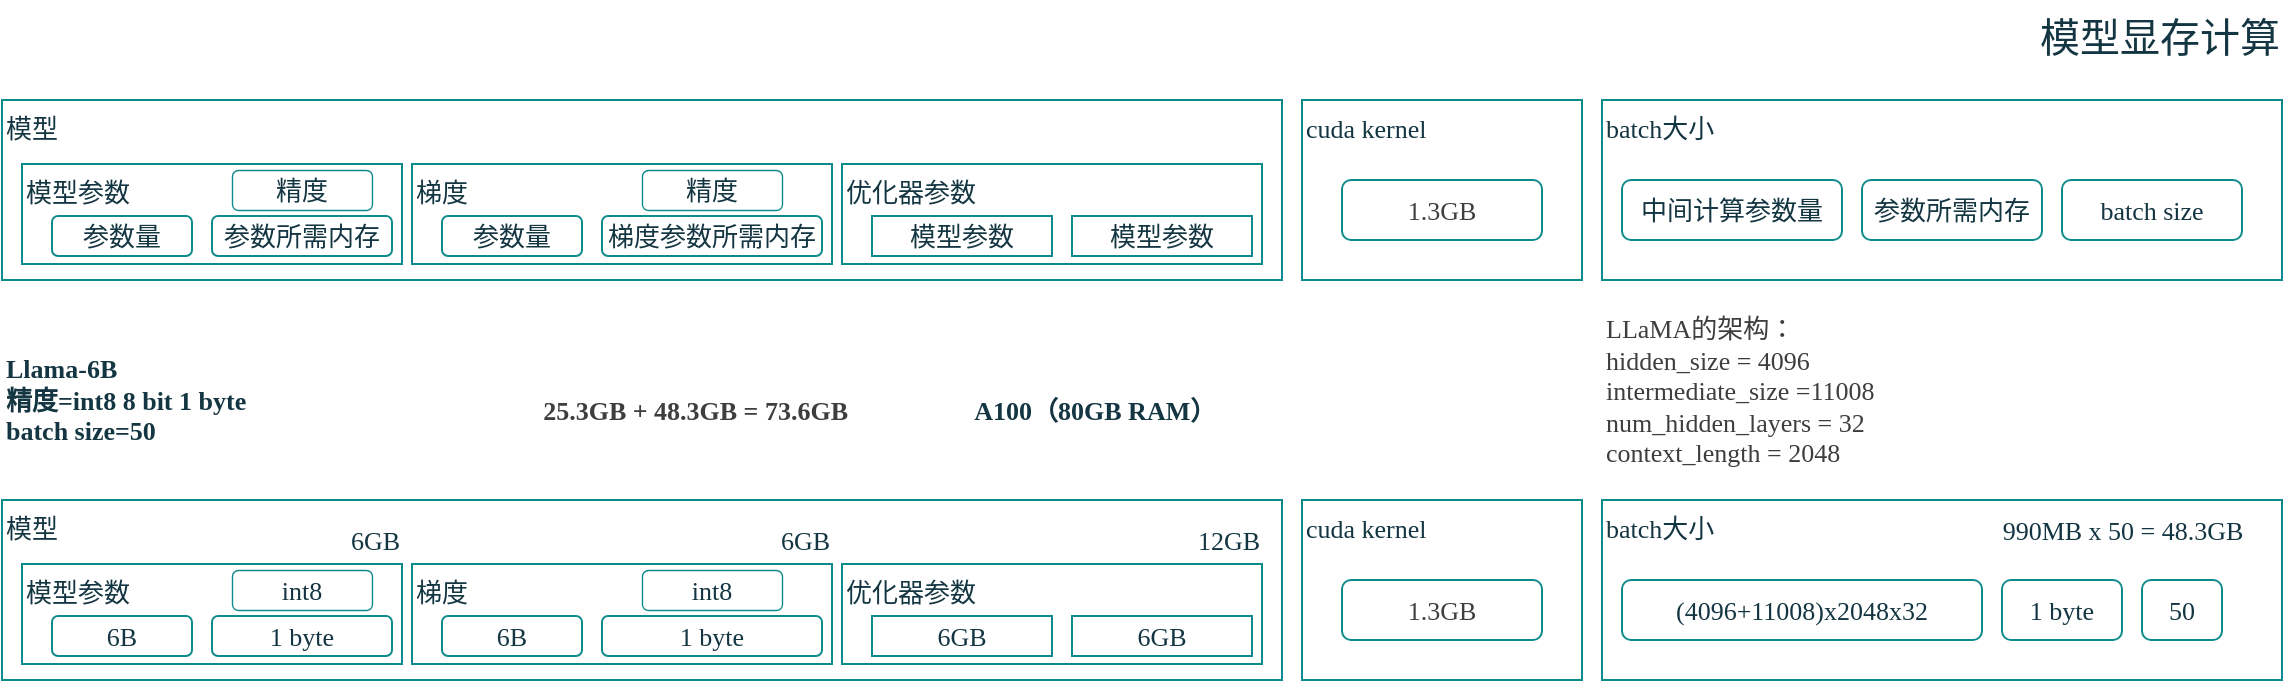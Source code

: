 <mxfile version="24.1.0" type="device">
  <diagram name="第 1 页" id="yQPPcDsoONP0aH9y3xgm">
    <mxGraphModel dx="1327" dy="953" grid="0" gridSize="10" guides="1" tooltips="1" connect="1" arrows="1" fold="1" page="0" pageScale="1" pageWidth="827" pageHeight="1169" math="0" shadow="0">
      <root>
        <mxCell id="0" />
        <mxCell id="1" parent="0" />
        <mxCell id="m_YhYQAPbAPBu7dRQ-wr-42" value="模型" style="rounded=0;whiteSpace=wrap;html=1;align=left;verticalAlign=top;fontFamily=Nunito;labelBackgroundColor=none;fillColor=none;fontSize=13;strokeColor=#0F8B8D;fontColor=#143642;" parent="1" vertex="1">
          <mxGeometry x="80" y="470" width="640" height="90" as="geometry" />
        </mxCell>
        <mxCell id="m_YhYQAPbAPBu7dRQ-wr-43" value="模型参数" style="rounded=0;whiteSpace=wrap;html=1;align=left;verticalAlign=top;fontFamily=Nunito;labelBackgroundColor=none;fillColor=none;fontSize=13;strokeColor=#0F8B8D;fontColor=#143642;" parent="1" vertex="1">
          <mxGeometry x="90" y="502" width="190" height="50" as="geometry" />
        </mxCell>
        <mxCell id="m_YhYQAPbAPBu7dRQ-wr-15" value="模型" style="rounded=0;whiteSpace=wrap;html=1;align=left;verticalAlign=top;fontFamily=Nunito;labelBackgroundColor=none;fillColor=none;fontSize=13;strokeColor=#0F8B8D;fontColor=#143642;" parent="1" vertex="1">
          <mxGeometry x="80" y="270" width="640" height="90" as="geometry" />
        </mxCell>
        <mxCell id="m_YhYQAPbAPBu7dRQ-wr-1" value="模型参数" style="rounded=0;whiteSpace=wrap;html=1;align=left;verticalAlign=top;fontFamily=Nunito;labelBackgroundColor=none;fillColor=none;fontSize=13;strokeColor=#0F8B8D;fontColor=#143642;" parent="1" vertex="1">
          <mxGeometry x="90" y="302" width="190" height="50" as="geometry" />
        </mxCell>
        <mxCell id="m_YhYQAPbAPBu7dRQ-wr-2" value="梯度" style="rounded=0;whiteSpace=wrap;html=1;align=left;verticalAlign=top;fontFamily=Nunito;labelBackgroundColor=none;fillColor=none;fontSize=13;strokeColor=#0F8B8D;fontColor=#143642;" parent="1" vertex="1">
          <mxGeometry x="285" y="302" width="210" height="50" as="geometry" />
        </mxCell>
        <mxCell id="m_YhYQAPbAPBu7dRQ-wr-3" value="优化器参数" style="rounded=0;whiteSpace=wrap;html=1;align=left;verticalAlign=top;fontFamily=Nunito;labelBackgroundColor=none;fillColor=none;fontSize=13;strokeColor=#0F8B8D;fontColor=#143642;" parent="1" vertex="1">
          <mxGeometry x="500" y="302" width="210" height="50" as="geometry" />
        </mxCell>
        <mxCell id="m_YhYQAPbAPBu7dRQ-wr-4" value="cuda kernel" style="rounded=0;whiteSpace=wrap;html=1;align=left;verticalAlign=top;fontFamily=Nunito;labelBackgroundColor=none;fillColor=none;fontSize=13;strokeColor=#0F8B8D;fontColor=#143642;" parent="1" vertex="1">
          <mxGeometry x="730" y="270" width="140" height="90" as="geometry" />
        </mxCell>
        <mxCell id="m_YhYQAPbAPBu7dRQ-wr-5" value="batch大小" style="rounded=0;whiteSpace=wrap;html=1;align=left;verticalAlign=top;fontFamily=Nunito;labelBackgroundColor=none;fillColor=none;fontSize=13;strokeColor=#0F8B8D;fontColor=#143642;" parent="1" vertex="1">
          <mxGeometry x="880" y="270" width="340" height="90" as="geometry" />
        </mxCell>
        <mxCell id="m_YhYQAPbAPBu7dRQ-wr-6" value="参数所需内存" style="rounded=1;whiteSpace=wrap;html=1;fontFamily=Nunito;labelBackgroundColor=none;fillColor=none;fontSize=13;strokeColor=#0F8B8D;fontColor=#143642;" parent="1" vertex="1">
          <mxGeometry x="185" y="328" width="90" height="20" as="geometry" />
        </mxCell>
        <mxCell id="m_YhYQAPbAPBu7dRQ-wr-7" value="参数量" style="rounded=1;whiteSpace=wrap;html=1;fontFamily=Nunito;labelBackgroundColor=none;fillColor=none;fontSize=13;strokeColor=#0F8B8D;fontColor=#143642;" parent="1" vertex="1">
          <mxGeometry x="105" y="328" width="70" height="20" as="geometry" />
        </mxCell>
        <mxCell id="m_YhYQAPbAPBu7dRQ-wr-8" value="精度" style="rounded=1;whiteSpace=wrap;html=1;fontFamily=Nunito;labelBackgroundColor=none;fillColor=none;fontSize=13;strokeColor=#0F8B8D;fontColor=#143642;strokeWidth=0.7;" parent="1" vertex="1">
          <mxGeometry x="195" y="305" width="70" height="20" as="geometry" />
        </mxCell>
        <mxCell id="m_YhYQAPbAPBu7dRQ-wr-9" value="梯度参数所需内存" style="rounded=1;whiteSpace=wrap;html=1;fontFamily=Nunito;labelBackgroundColor=none;fillColor=none;fontSize=13;strokeColor=#0F8B8D;fontColor=#143642;" parent="1" vertex="1">
          <mxGeometry x="380" y="328" width="110" height="20" as="geometry" />
        </mxCell>
        <mxCell id="m_YhYQAPbAPBu7dRQ-wr-10" value="参数量" style="rounded=1;whiteSpace=wrap;html=1;fontFamily=Nunito;labelBackgroundColor=none;fillColor=none;fontSize=13;strokeColor=#0F8B8D;fontColor=#143642;" parent="1" vertex="1">
          <mxGeometry x="300" y="328" width="70" height="20" as="geometry" />
        </mxCell>
        <mxCell id="m_YhYQAPbAPBu7dRQ-wr-11" value="精度" style="rounded=1;whiteSpace=wrap;html=1;fontFamily=Nunito;labelBackgroundColor=none;fillColor=none;fontSize=13;strokeColor=#0F8B8D;fontColor=#143642;strokeWidth=0.7;" parent="1" vertex="1">
          <mxGeometry x="400" y="305" width="70" height="20" as="geometry" />
        </mxCell>
        <mxCell id="m_YhYQAPbAPBu7dRQ-wr-12" value="模型参数" style="rounded=0;whiteSpace=wrap;html=1;align=center;verticalAlign=middle;fontFamily=Nunito;labelBackgroundColor=none;fillColor=none;fontSize=13;strokeColor=#0F8B8D;fontColor=#143642;" parent="1" vertex="1">
          <mxGeometry x="515" y="328" width="90" height="20" as="geometry" />
        </mxCell>
        <mxCell id="m_YhYQAPbAPBu7dRQ-wr-14" value="&lt;span style=&quot;color: rgb(62, 62, 62); font-size: 13px; text-align: left;&quot;&gt;1.3GB&lt;/span&gt;" style="rounded=1;whiteSpace=wrap;html=1;fontFamily=Nunito;labelBackgroundColor=none;fillColor=none;fontSize=13;strokeColor=#0F8B8D;fontColor=#143642;" parent="1" vertex="1">
          <mxGeometry x="750" y="310" width="100" height="30" as="geometry" />
        </mxCell>
        <mxCell id="m_YhYQAPbAPBu7dRQ-wr-17" value="中间计算参数量" style="rounded=1;whiteSpace=wrap;html=1;fontFamily=Nunito;labelBackgroundColor=none;fillColor=none;fontSize=13;strokeColor=#0F8B8D;fontColor=#143642;" parent="1" vertex="1">
          <mxGeometry x="890" y="310" width="110" height="30" as="geometry" />
        </mxCell>
        <mxCell id="m_YhYQAPbAPBu7dRQ-wr-18" value="参数所需内存" style="rounded=1;whiteSpace=wrap;html=1;fontFamily=Nunito;labelBackgroundColor=none;fillColor=none;fontSize=13;strokeColor=#0F8B8D;fontColor=#143642;" parent="1" vertex="1">
          <mxGeometry x="1010" y="310" width="90" height="30" as="geometry" />
        </mxCell>
        <mxCell id="m_YhYQAPbAPBu7dRQ-wr-19" value="batch size" style="rounded=1;whiteSpace=wrap;html=1;fontFamily=Nunito;labelBackgroundColor=none;fillColor=none;fontSize=13;strokeColor=#0F8B8D;fontColor=#143642;" parent="1" vertex="1">
          <mxGeometry x="1110" y="310" width="90" height="30" as="geometry" />
        </mxCell>
        <mxCell id="m_YhYQAPbAPBu7dRQ-wr-21" value="&lt;span style=&quot;font-size: 13px;&quot;&gt;Llama-6B&lt;/span&gt;&lt;div style=&quot;font-size: 13px;&quot;&gt;&lt;div style=&quot;font-size: 13px;&quot;&gt;&lt;span style=&quot;font-size: 13px;&quot;&gt;精度&lt;/span&gt;&lt;span style=&quot;font-size: 13px;&quot;&gt;=int8 8 bit 1 byte&lt;/span&gt;&lt;font style=&quot;font-size: 13px;&quot;&gt;&lt;span style=&quot;font-size: 13px;&quot;&gt;&lt;br style=&quot;font-size: 13px;&quot;&gt;&lt;/span&gt;&lt;/font&gt;&lt;/div&gt;&lt;div style=&quot;font-size: 13px;&quot;&gt;&lt;span style=&quot;font-size: 13px;&quot;&gt;batch size=50&lt;/span&gt;&lt;span style=&quot;font-size: 13px;&quot;&gt;&lt;br style=&quot;font-size: 13px;&quot;&gt;&lt;/span&gt;&lt;/div&gt;&lt;/div&gt;" style="rounded=0;whiteSpace=wrap;html=1;align=left;verticalAlign=top;strokeColor=none;fontFamily=Nunito;labelBackgroundColor=none;fillColor=none;fontSize=13;fontColor=#143642;fontStyle=1" parent="1" vertex="1">
          <mxGeometry x="80" y="390" width="200" height="60" as="geometry" />
        </mxCell>
        <mxCell id="m_YhYQAPbAPBu7dRQ-wr-28" value="1 byte" style="rounded=1;whiteSpace=wrap;html=1;fontFamily=Nunito;labelBackgroundColor=none;fillColor=none;fontSize=13;strokeColor=#0F8B8D;fontColor=#143642;" parent="1" vertex="1">
          <mxGeometry x="185" y="528" width="90" height="20" as="geometry" />
        </mxCell>
        <mxCell id="m_YhYQAPbAPBu7dRQ-wr-29" value="6B" style="rounded=1;whiteSpace=wrap;html=1;fontFamily=Nunito;labelBackgroundColor=none;fillColor=none;fontSize=13;strokeColor=#0F8B8D;fontColor=#143642;" parent="1" vertex="1">
          <mxGeometry x="105" y="528" width="70" height="20" as="geometry" />
        </mxCell>
        <mxCell id="m_YhYQAPbAPBu7dRQ-wr-41" value="模型参数" style="rounded=0;whiteSpace=wrap;html=1;align=center;verticalAlign=middle;fontFamily=Nunito;labelBackgroundColor=none;fillColor=none;fontSize=13;strokeColor=#0F8B8D;fontColor=#143642;" parent="1" vertex="1">
          <mxGeometry x="615" y="328" width="90" height="20" as="geometry" />
        </mxCell>
        <mxCell id="m_YhYQAPbAPBu7dRQ-wr-44" value="梯度" style="rounded=0;whiteSpace=wrap;html=1;align=left;verticalAlign=top;fontFamily=Nunito;labelBackgroundColor=none;fillColor=none;fontSize=13;strokeColor=#0F8B8D;fontColor=#143642;" parent="1" vertex="1">
          <mxGeometry x="285" y="502" width="210" height="50" as="geometry" />
        </mxCell>
        <mxCell id="m_YhYQAPbAPBu7dRQ-wr-45" value="优化器参数" style="rounded=0;whiteSpace=wrap;html=1;align=left;verticalAlign=top;fontFamily=Nunito;labelBackgroundColor=none;fillColor=none;fontSize=13;strokeColor=#0F8B8D;fontColor=#143642;" parent="1" vertex="1">
          <mxGeometry x="500" y="502" width="210" height="50" as="geometry" />
        </mxCell>
        <mxCell id="m_YhYQAPbAPBu7dRQ-wr-46" value="cuda kernel" style="rounded=0;whiteSpace=wrap;html=1;align=left;verticalAlign=top;fontFamily=Nunito;labelBackgroundColor=none;fillColor=none;fontSize=13;strokeColor=#0F8B8D;fontColor=#143642;" parent="1" vertex="1">
          <mxGeometry x="730" y="470" width="140" height="90" as="geometry" />
        </mxCell>
        <mxCell id="m_YhYQAPbAPBu7dRQ-wr-47" value="batch大小" style="rounded=0;whiteSpace=wrap;html=1;align=left;verticalAlign=top;fontFamily=Nunito;labelBackgroundColor=none;fillColor=none;fontSize=13;strokeColor=#0F8B8D;fontColor=#143642;" parent="1" vertex="1">
          <mxGeometry x="880" y="470" width="340" height="90" as="geometry" />
        </mxCell>
        <mxCell id="m_YhYQAPbAPBu7dRQ-wr-50" value="int8" style="rounded=1;whiteSpace=wrap;html=1;fontFamily=Nunito;labelBackgroundColor=none;fillColor=none;fontSize=13;strokeColor=#0F8B8D;fontColor=#143642;strokeWidth=0.7;" parent="1" vertex="1">
          <mxGeometry x="195" y="505" width="70" height="20" as="geometry" />
        </mxCell>
        <mxCell id="m_YhYQAPbAPBu7dRQ-wr-51" value="1 byte" style="rounded=1;whiteSpace=wrap;html=1;fontFamily=Nunito;labelBackgroundColor=none;fillColor=none;fontSize=13;strokeColor=#0F8B8D;fontColor=#143642;" parent="1" vertex="1">
          <mxGeometry x="380" y="528" width="110" height="20" as="geometry" />
        </mxCell>
        <mxCell id="m_YhYQAPbAPBu7dRQ-wr-52" value="6B" style="rounded=1;whiteSpace=wrap;html=1;fontFamily=Nunito;labelBackgroundColor=none;fillColor=none;fontSize=13;strokeColor=#0F8B8D;fontColor=#143642;" parent="1" vertex="1">
          <mxGeometry x="300" y="528" width="70" height="20" as="geometry" />
        </mxCell>
        <mxCell id="m_YhYQAPbAPBu7dRQ-wr-53" value="int8" style="rounded=1;whiteSpace=wrap;html=1;fontFamily=Nunito;labelBackgroundColor=none;fillColor=none;fontSize=13;strokeColor=#0F8B8D;fontColor=#143642;strokeWidth=0.7;" parent="1" vertex="1">
          <mxGeometry x="400" y="505" width="70" height="20" as="geometry" />
        </mxCell>
        <mxCell id="m_YhYQAPbAPBu7dRQ-wr-54" value="6GB" style="rounded=0;whiteSpace=wrap;html=1;align=center;verticalAlign=middle;fontFamily=Nunito;labelBackgroundColor=none;fillColor=none;fontSize=13;strokeColor=#0F8B8D;fontColor=#143642;" parent="1" vertex="1">
          <mxGeometry x="515" y="528" width="90" height="20" as="geometry" />
        </mxCell>
        <mxCell id="m_YhYQAPbAPBu7dRQ-wr-55" value="&lt;span style=&quot;color: rgb(62, 62, 62); font-size: 13px; text-align: left;&quot;&gt;1.3GB&lt;/span&gt;" style="rounded=1;whiteSpace=wrap;html=1;fontFamily=Nunito;labelBackgroundColor=none;fillColor=none;fontSize=13;strokeColor=#0F8B8D;fontColor=#143642;" parent="1" vertex="1">
          <mxGeometry x="750" y="510" width="100" height="30" as="geometry" />
        </mxCell>
        <mxCell id="m_YhYQAPbAPBu7dRQ-wr-56" value="(4096+11008)x2048x32" style="rounded=1;whiteSpace=wrap;html=1;fontFamily=Nunito;labelBackgroundColor=none;fillColor=none;fontSize=13;strokeColor=#0F8B8D;fontColor=#143642;" parent="1" vertex="1">
          <mxGeometry x="890" y="510" width="180" height="30" as="geometry" />
        </mxCell>
        <mxCell id="m_YhYQAPbAPBu7dRQ-wr-57" value="1 byte" style="rounded=1;whiteSpace=wrap;html=1;fontFamily=Nunito;labelBackgroundColor=none;fillColor=none;fontSize=13;strokeColor=#0F8B8D;fontColor=#143642;" parent="1" vertex="1">
          <mxGeometry x="1080" y="510" width="60" height="30" as="geometry" />
        </mxCell>
        <mxCell id="m_YhYQAPbAPBu7dRQ-wr-58" value="50" style="rounded=1;whiteSpace=wrap;html=1;fontFamily=Nunito;labelBackgroundColor=none;fillColor=none;fontSize=13;strokeColor=#0F8B8D;fontColor=#143642;" parent="1" vertex="1">
          <mxGeometry x="1150" y="510" width="40" height="30" as="geometry" />
        </mxCell>
        <mxCell id="m_YhYQAPbAPBu7dRQ-wr-59" value="6GB" style="rounded=0;whiteSpace=wrap;html=1;align=center;verticalAlign=middle;fontFamily=Nunito;labelBackgroundColor=none;fillColor=none;fontSize=13;strokeColor=#0F8B8D;fontColor=#143642;" parent="1" vertex="1">
          <mxGeometry x="615" y="528" width="90" height="20" as="geometry" />
        </mxCell>
        <mxCell id="m_YhYQAPbAPBu7dRQ-wr-60" value="&lt;p style=&quot;margin: 0px; padding: 0px; outline: 0px; max-width: 100%; clear: both; min-height: 1em; font-size: 13px; box-sizing: border-box !important; overflow-wrap: break-word !important;&quot;&gt;&lt;span style=&quot;margin: 0px; padding: 0px; outline: 0px; max-width: 100%; font-size: 13px; color: rgb(62, 62, 62); box-sizing: border-box !important; overflow-wrap: break-word !important;&quot;&gt;LLaMA的架构：&lt;/span&gt;&lt;/p&gt;&lt;p style=&quot;margin: 0px; padding: 0px; outline: 0px; max-width: 100%; clear: both; min-height: 1em; font-size: 13px; box-sizing: border-box !important; overflow-wrap: break-word !important;&quot;&gt;&lt;span style=&quot;margin: 0px; padding: 0px; outline: 0px; max-width: 100%; font-size: 13px; color: rgb(62, 62, 62); box-sizing: border-box !important; overflow-wrap: break-word !important;&quot;&gt;hidden_size = 4096&lt;/span&gt;&lt;/p&gt;&lt;p style=&quot;margin: 0px; padding: 0px; outline: 0px; max-width: 100%; clear: both; min-height: 1em; font-size: 13px; box-sizing: border-box !important; overflow-wrap: break-word !important;&quot;&gt;&lt;span style=&quot;margin: 0px; padding: 0px; outline: 0px; max-width: 100%; font-size: 13px; color: rgb(62, 62, 62); box-sizing: border-box !important; overflow-wrap: break-word !important;&quot;&gt;intermediate_size =11008&lt;/span&gt;&lt;/p&gt;&lt;p style=&quot;margin: 0px; padding: 0px; outline: 0px; max-width: 100%; clear: both; min-height: 1em; font-size: 13px; box-sizing: border-box !important; overflow-wrap: break-word !important;&quot;&gt;&lt;span style=&quot;margin: 0px; padding: 0px; outline: 0px; max-width: 100%; font-size: 13px; color: rgb(62, 62, 62); box-sizing: border-box !important; overflow-wrap: break-word !important;&quot;&gt;num_hidden_layers = 32&lt;/span&gt;&lt;/p&gt;&lt;p style=&quot;margin: 0px; padding: 0px; outline: 0px; max-width: 100%; clear: both; min-height: 1em; font-size: 13px; box-sizing: border-box !important; overflow-wrap: break-word !important;&quot;&gt;&lt;span style=&quot;margin: 0px; padding: 0px; outline: 0px; max-width: 100%; font-size: 13px; color: rgb(62, 62, 62); box-sizing: border-box !important; overflow-wrap: break-word !important;&quot;&gt;context_length = 2048&lt;/span&gt;&lt;/p&gt;" style="whiteSpace=wrap;html=1;align=left;verticalAlign=top;fontFamily=Nunito;strokeColor=none;labelBackgroundColor=none;fillColor=none;fontSize=13;fontColor=#143642;" parent="1" vertex="1">
          <mxGeometry x="880" y="370" width="340" height="90" as="geometry" />
        </mxCell>
        <mxCell id="m_YhYQAPbAPBu7dRQ-wr-61" value="990MB x 50 = 48.3GB" style="text;html=1;align=center;verticalAlign=middle;resizable=0;points=[];autosize=1;strokeColor=none;fillColor=none;labelBackgroundColor=none;fontFamily=Nunito;fontSize=13;fontColor=#143642;" parent="1" vertex="1">
          <mxGeometry x="1060" y="470" width="160" height="30" as="geometry" />
        </mxCell>
        <mxCell id="m_YhYQAPbAPBu7dRQ-wr-62" value="6GB" style="text;html=1;align=right;verticalAlign=middle;resizable=0;points=[];autosize=1;strokeColor=none;fillColor=none;labelBackgroundColor=none;fontFamily=Nunito;fontSize=13;fontColor=#143642;" parent="1" vertex="1">
          <mxGeometry x="230" y="475" width="50" height="30" as="geometry" />
        </mxCell>
        <mxCell id="m_YhYQAPbAPBu7dRQ-wr-63" value="6GB" style="text;html=1;align=right;verticalAlign=middle;resizable=0;points=[];autosize=1;strokeColor=none;fillColor=none;labelBackgroundColor=none;fontFamily=Nunito;fontSize=13;fontColor=#143642;" parent="1" vertex="1">
          <mxGeometry x="445" y="475" width="50" height="30" as="geometry" />
        </mxCell>
        <mxCell id="m_YhYQAPbAPBu7dRQ-wr-64" value="12GB" style="text;html=1;align=right;verticalAlign=middle;resizable=0;points=[];autosize=1;strokeColor=none;fillColor=none;labelBackgroundColor=none;fontFamily=Nunito;fontSize=13;fontColor=#143642;" parent="1" vertex="1">
          <mxGeometry x="650" y="475" width="60" height="30" as="geometry" />
        </mxCell>
        <mxCell id="m_YhYQAPbAPBu7dRQ-wr-67" value="&lt;strong style=&quot;font-family: Verdana; font-size: 13px; margin: 0px; padding: 0px; outline: 0px; max-width: 100%; box-sizing: border-box !important; overflow-wrap: break-word !important;&quot;&gt;&lt;span style=&quot;margin: 0px; padding: 0px; outline: 0px; max-width: 100%; color: rgb(62, 62, 62); box-sizing: border-box !important; overflow-wrap: break-word !important; font-size: 13px;&quot;&gt;25.3GB + 48.3GB = 73.6GB&lt;/span&gt;&lt;/strong&gt;" style="rounded=0;whiteSpace=wrap;html=1;strokeColor=none;align=right;fontFamily=Nunito;fontSize=13;verticalAlign=middle;fontStyle=0;fillColor=none;labelBackgroundColor=none;fontColor=#143642;" parent="1" vertex="1">
          <mxGeometry x="265" y="415" width="240" height="20" as="geometry" />
        </mxCell>
        <mxCell id="6YiAprTeO9Km7Q9i2Cix-1" value="模型显存计算" style="text;html=1;align=right;verticalAlign=top;resizable=0;points=[];autosize=1;strokeColor=none;fillColor=none;fontFamily=Nunito;fontSize=20;labelBackgroundColor=none;fontColor=#143642;" parent="1" vertex="1">
          <mxGeometry x="1080" y="220" width="140" height="40" as="geometry" />
        </mxCell>
        <mxCell id="6YiAprTeO9Km7Q9i2Cix-3" value="&lt;span style=&quot;font-size: 13px; text-align: left;&quot;&gt;&amp;nbsp;A100（80GB RAM）&lt;/span&gt;" style="rounded=0;whiteSpace=wrap;html=1;strokeColor=none;fillColor=none;fontColor=#143642;fontFamily=Nunito;fontSize=13;fontStyle=1;labelBackgroundColor=none;" parent="1" vertex="1">
          <mxGeometry x="530" y="395" width="190" height="60" as="geometry" />
        </mxCell>
      </root>
    </mxGraphModel>
  </diagram>
</mxfile>
